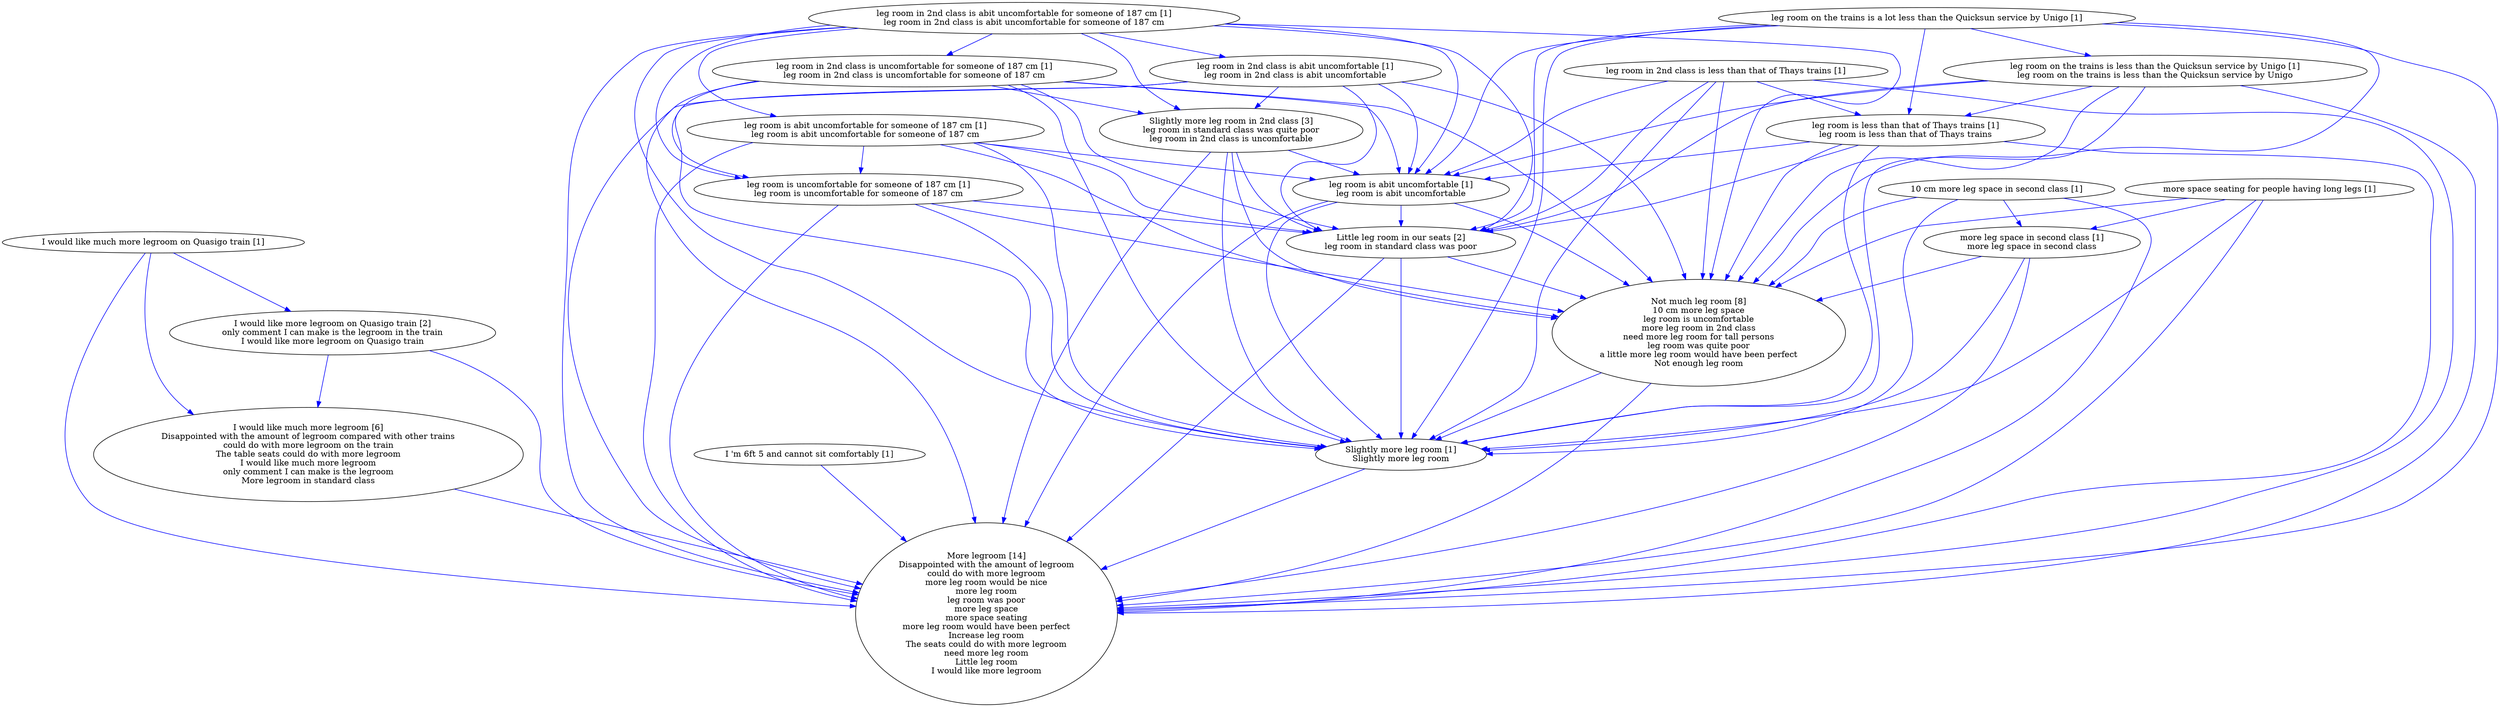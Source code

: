 digraph collapsedGraph {
"Slightly more leg room in 2nd class [3]\nleg room in standard class was quite poor\nleg room in 2nd class is uncomfortable""I would like much more legroom [6]\nDisappointed with the amount of legroom compared with other trains\ncould do with more legroom on the train\nThe table seats could do with more legroom\nI would like much more legroom\nonly comment I can make is the legroom\nMore legroom in standard class""More legroom [14]\nDisappointed with the amount of legroom\ncould do with more legroom\nmore leg room would be nice\nmore leg room\nleg room was poor\nmore leg space\nmore space seating\nmore leg room would have been perfect\nIncrease leg room\nThe seats could do with more legroom\nneed more leg room\nLittle leg room\nI would like more legroom""Little leg room in our seats [2]\nleg room in standard class was poor""I would like more legroom on Quasigo train [2]\nonly comment I can make is the legroom in the train\nI would like more legroom on Quasigo train""Not much leg room [8]\n10 cm more leg space\nleg room is uncomfortable\nmore leg room in 2nd class\nneed more leg room for tall persons\nleg room was quite poor\na little more leg room would have been perfect\nNot enough leg room""10 cm more leg space in second class [1]""more leg space in second class [1]\nmore leg space in second class""I 'm 6ft 5 and cannot sit comfortably [1]""I would like much more legroom on Quasigo train [1]""Slightly more leg room [1]\nSlightly more leg room""leg room in 2nd class is abit uncomfortable for someone of 187 cm [1]\nleg room in 2nd class is abit uncomfortable for someone of 187 cm""leg room is abit uncomfortable for someone of 187 cm [1]\nleg room is abit uncomfortable for someone of 187 cm""leg room is abit uncomfortable [1]\nleg room is abit uncomfortable""leg room is uncomfortable for someone of 187 cm [1]\nleg room is uncomfortable for someone of 187 cm""leg room in 2nd class is abit uncomfortable [1]\nleg room in 2nd class is abit uncomfortable""leg room in 2nd class is uncomfortable for someone of 187 cm [1]\nleg room in 2nd class is uncomfortable for someone of 187 cm""leg room in 2nd class is less than that of Thays trains [1]""leg room is less than that of Thays trains [1]\nleg room is less than that of Thays trains""leg room on the trains is a lot less than the Quicksun service by Unigo [1]""leg room on the trains is less than the Quicksun service by Unigo [1]\nleg room on the trains is less than the Quicksun service by Unigo""more space seating for people having long legs [1]""leg room in 2nd class is abit uncomfortable [1]\nleg room in 2nd class is abit uncomfortable" -> "Little leg room in our seats [2]\nleg room in standard class was poor" [color=blue]
"Slightly more leg room in 2nd class [3]\nleg room in standard class was quite poor\nleg room in 2nd class is uncomfortable" -> "Slightly more leg room [1]\nSlightly more leg room" [color=blue]
"Slightly more leg room in 2nd class [3]\nleg room in standard class was quite poor\nleg room in 2nd class is uncomfortable" -> "More legroom [14]\nDisappointed with the amount of legroom\ncould do with more legroom\nmore leg room would be nice\nmore leg room\nleg room was poor\nmore leg space\nmore space seating\nmore leg room would have been perfect\nIncrease leg room\nThe seats could do with more legroom\nneed more leg room\nLittle leg room\nI would like more legroom" [color=blue]
"Not much leg room [8]\n10 cm more leg space\nleg room is uncomfortable\nmore leg room in 2nd class\nneed more leg room for tall persons\nleg room was quite poor\na little more leg room would have been perfect\nNot enough leg room" -> "More legroom [14]\nDisappointed with the amount of legroom\ncould do with more legroom\nmore leg room would be nice\nmore leg room\nleg room was poor\nmore leg space\nmore space seating\nmore leg room would have been perfect\nIncrease leg room\nThe seats could do with more legroom\nneed more leg room\nLittle leg room\nI would like more legroom" [color=blue]
"leg room on the trains is less than the Quicksun service by Unigo [1]\nleg room on the trains is less than the Quicksun service by Unigo" -> "Slightly more leg room [1]\nSlightly more leg room" [color=blue]
"leg room on the trains is less than the Quicksun service by Unigo [1]\nleg room on the trains is less than the Quicksun service by Unigo" -> "leg room is abit uncomfortable [1]\nleg room is abit uncomfortable" [color=blue]
"leg room on the trains is less than the Quicksun service by Unigo [1]\nleg room on the trains is less than the Quicksun service by Unigo" -> "More legroom [14]\nDisappointed with the amount of legroom\ncould do with more legroom\nmore leg room would be nice\nmore leg room\nleg room was poor\nmore leg space\nmore space seating\nmore leg room would have been perfect\nIncrease leg room\nThe seats could do with more legroom\nneed more leg room\nLittle leg room\nI would like more legroom" [color=blue]
"leg room in 2nd class is abit uncomfortable for someone of 187 cm [1]\nleg room in 2nd class is abit uncomfortable for someone of 187 cm" -> "More legroom [14]\nDisappointed with the amount of legroom\ncould do with more legroom\nmore leg room would be nice\nmore leg room\nleg room was poor\nmore leg space\nmore space seating\nmore leg room would have been perfect\nIncrease leg room\nThe seats could do with more legroom\nneed more leg room\nLittle leg room\nI would like more legroom" [color=blue]
"leg room in 2nd class is abit uncomfortable for someone of 187 cm [1]\nleg room in 2nd class is abit uncomfortable for someone of 187 cm" -> "Slightly more leg room [1]\nSlightly more leg room" [color=blue]
"Slightly more leg room in 2nd class [3]\nleg room in standard class was quite poor\nleg room in 2nd class is uncomfortable" -> "leg room is abit uncomfortable [1]\nleg room is abit uncomfortable" [color=blue]
"more space seating for people having long legs [1]" -> "More legroom [14]\nDisappointed with the amount of legroom\ncould do with more legroom\nmore leg room would be nice\nmore leg room\nleg room was poor\nmore leg space\nmore space seating\nmore leg room would have been perfect\nIncrease leg room\nThe seats could do with more legroom\nneed more leg room\nLittle leg room\nI would like more legroom" [color=blue]
"more leg space in second class [1]\nmore leg space in second class" -> "Not much leg room [8]\n10 cm more leg space\nleg room is uncomfortable\nmore leg room in 2nd class\nneed more leg room for tall persons\nleg room was quite poor\na little more leg room would have been perfect\nNot enough leg room" [color=blue]
"more leg space in second class [1]\nmore leg space in second class" -> "More legroom [14]\nDisappointed with the amount of legroom\ncould do with more legroom\nmore leg room would be nice\nmore leg room\nleg room was poor\nmore leg space\nmore space seating\nmore leg room would have been perfect\nIncrease leg room\nThe seats could do with more legroom\nneed more leg room\nLittle leg room\nI would like more legroom" [color=blue]
"I 'm 6ft 5 and cannot sit comfortably [1]" -> "More legroom [14]\nDisappointed with the amount of legroom\ncould do with more legroom\nmore leg room would be nice\nmore leg room\nleg room was poor\nmore leg space\nmore space seating\nmore leg room would have been perfect\nIncrease leg room\nThe seats could do with more legroom\nneed more leg room\nLittle leg room\nI would like more legroom" [color=blue]
"10 cm more leg space in second class [1]" -> "Slightly more leg room [1]\nSlightly more leg room" [color=blue]
"leg room in 2nd class is uncomfortable for someone of 187 cm [1]\nleg room in 2nd class is uncomfortable for someone of 187 cm" -> "More legroom [14]\nDisappointed with the amount of legroom\ncould do with more legroom\nmore leg room would be nice\nmore leg room\nleg room was poor\nmore leg space\nmore space seating\nmore leg room would have been perfect\nIncrease leg room\nThe seats could do with more legroom\nneed more leg room\nLittle leg room\nI would like more legroom" [color=blue]
"leg room in 2nd class is uncomfortable for someone of 187 cm [1]\nleg room in 2nd class is uncomfortable for someone of 187 cm" -> "Slightly more leg room [1]\nSlightly more leg room" [color=blue]
"leg room on the trains is a lot less than the Quicksun service by Unigo [1]" -> "Not much leg room [8]\n10 cm more leg space\nleg room is uncomfortable\nmore leg room in 2nd class\nneed more leg room for tall persons\nleg room was quite poor\na little more leg room would have been perfect\nNot enough leg room" [color=blue]
"leg room is less than that of Thays trains [1]\nleg room is less than that of Thays trains" -> "More legroom [14]\nDisappointed with the amount of legroom\ncould do with more legroom\nmore leg room would be nice\nmore leg room\nleg room was poor\nmore leg space\nmore space seating\nmore leg room would have been perfect\nIncrease leg room\nThe seats could do with more legroom\nneed more leg room\nLittle leg room\nI would like more legroom" [color=blue]
"leg room is less than that of Thays trains [1]\nleg room is less than that of Thays trains" -> "leg room is abit uncomfortable [1]\nleg room is abit uncomfortable" [color=blue]
"Slightly more leg room in 2nd class [3]\nleg room in standard class was quite poor\nleg room in 2nd class is uncomfortable" -> "Not much leg room [8]\n10 cm more leg space\nleg room is uncomfortable\nmore leg room in 2nd class\nneed more leg room for tall persons\nleg room was quite poor\na little more leg room would have been perfect\nNot enough leg room" [color=blue]
"leg room is uncomfortable for someone of 187 cm [1]\nleg room is uncomfortable for someone of 187 cm" -> "More legroom [14]\nDisappointed with the amount of legroom\ncould do with more legroom\nmore leg room would be nice\nmore leg room\nleg room was poor\nmore leg space\nmore space seating\nmore leg room would have been perfect\nIncrease leg room\nThe seats could do with more legroom\nneed more leg room\nLittle leg room\nI would like more legroom" [color=blue]
"leg room is less than that of Thays trains [1]\nleg room is less than that of Thays trains" -> "Slightly more leg room [1]\nSlightly more leg room" [color=blue]
"leg room on the trains is a lot less than the Quicksun service by Unigo [1]" -> "Little leg room in our seats [2]\nleg room in standard class was poor" [color=blue]
"leg room on the trains is a lot less than the Quicksun service by Unigo [1]" -> "leg room is less than that of Thays trains [1]\nleg room is less than that of Thays trains" [color=blue]
"leg room is uncomfortable for someone of 187 cm [1]\nleg room is uncomfortable for someone of 187 cm" -> "Little leg room in our seats [2]\nleg room in standard class was poor" [color=blue]
"leg room in 2nd class is uncomfortable for someone of 187 cm [1]\nleg room in 2nd class is uncomfortable for someone of 187 cm" -> "Little leg room in our seats [2]\nleg room in standard class was poor" [color=blue]
"leg room is uncomfortable for someone of 187 cm [1]\nleg room is uncomfortable for someone of 187 cm" -> "Slightly more leg room [1]\nSlightly more leg room" [color=blue]
"leg room in 2nd class is uncomfortable for someone of 187 cm [1]\nleg room in 2nd class is uncomfortable for someone of 187 cm" -> "Not much leg room [8]\n10 cm more leg space\nleg room is uncomfortable\nmore leg room in 2nd class\nneed more leg room for tall persons\nleg room was quite poor\na little more leg room would have been perfect\nNot enough leg room" [color=blue]
"leg room is less than that of Thays trains [1]\nleg room is less than that of Thays trains" -> "Not much leg room [8]\n10 cm more leg space\nleg room is uncomfortable\nmore leg room in 2nd class\nneed more leg room for tall persons\nleg room was quite poor\na little more leg room would have been perfect\nNot enough leg room" [color=blue]
"leg room is uncomfortable for someone of 187 cm [1]\nleg room is uncomfortable for someone of 187 cm" -> "Not much leg room [8]\n10 cm more leg space\nleg room is uncomfortable\nmore leg room in 2nd class\nneed more leg room for tall persons\nleg room was quite poor\na little more leg room would have been perfect\nNot enough leg room" [color=blue]
"leg room is less than that of Thays trains [1]\nleg room is less than that of Thays trains" -> "Little leg room in our seats [2]\nleg room in standard class was poor" [color=blue]
"Slightly more leg room in 2nd class [3]\nleg room in standard class was quite poor\nleg room in 2nd class is uncomfortable" -> "Little leg room in our seats [2]\nleg room in standard class was poor" [color=blue]
"leg room in 2nd class is abit uncomfortable [1]\nleg room in 2nd class is abit uncomfortable" -> "More legroom [14]\nDisappointed with the amount of legroom\ncould do with more legroom\nmore leg room would be nice\nmore leg room\nleg room was poor\nmore leg space\nmore space seating\nmore leg room would have been perfect\nIncrease leg room\nThe seats could do with more legroom\nneed more leg room\nLittle leg room\nI would like more legroom" [color=blue]
"leg room in 2nd class is abit uncomfortable [1]\nleg room in 2nd class is abit uncomfortable" -> "Slightly more leg room [1]\nSlightly more leg room" [color=blue]
"Slightly more leg room [1]\nSlightly more leg room" -> "More legroom [14]\nDisappointed with the amount of legroom\ncould do with more legroom\nmore leg room would be nice\nmore leg room\nleg room was poor\nmore leg space\nmore space seating\nmore leg room would have been perfect\nIncrease leg room\nThe seats could do with more legroom\nneed more leg room\nLittle leg room\nI would like more legroom" [color=blue]
"I would like much more legroom [6]\nDisappointed with the amount of legroom compared with other trains\ncould do with more legroom on the train\nThe table seats could do with more legroom\nI would like much more legroom\nonly comment I can make is the legroom\nMore legroom in standard class" -> "More legroom [14]\nDisappointed with the amount of legroom\ncould do with more legroom\nmore leg room would be nice\nmore leg room\nleg room was poor\nmore leg space\nmore space seating\nmore leg room would have been perfect\nIncrease leg room\nThe seats could do with more legroom\nneed more leg room\nLittle leg room\nI would like more legroom" [color=blue]
"10 cm more leg space in second class [1]" -> "More legroom [14]\nDisappointed with the amount of legroom\ncould do with more legroom\nmore leg room would be nice\nmore leg room\nleg room was poor\nmore leg space\nmore space seating\nmore leg room would have been perfect\nIncrease leg room\nThe seats could do with more legroom\nneed more leg room\nLittle leg room\nI would like more legroom" [color=blue]
"10 cm more leg space in second class [1]" -> "Not much leg room [8]\n10 cm more leg space\nleg room is uncomfortable\nmore leg room in 2nd class\nneed more leg room for tall persons\nleg room was quite poor\na little more leg room would have been perfect\nNot enough leg room" [color=blue]
"leg room in 2nd class is less than that of Thays trains [1]" -> "More legroom [14]\nDisappointed with the amount of legroom\ncould do with more legroom\nmore leg room would be nice\nmore leg room\nleg room was poor\nmore leg space\nmore space seating\nmore leg room would have been perfect\nIncrease leg room\nThe seats could do with more legroom\nneed more leg room\nLittle leg room\nI would like more legroom" [color=blue]
"leg room in 2nd class is less than that of Thays trains [1]" -> "leg room is abit uncomfortable [1]\nleg room is abit uncomfortable" [color=blue]
"leg room in 2nd class is less than that of Thays trains [1]" -> "Slightly more leg room [1]\nSlightly more leg room" [color=blue]
"leg room is abit uncomfortable for someone of 187 cm [1]\nleg room is abit uncomfortable for someone of 187 cm" -> "Slightly more leg room [1]\nSlightly more leg room" [color=blue]
"leg room is abit uncomfortable for someone of 187 cm [1]\nleg room is abit uncomfortable for someone of 187 cm" -> "More legroom [14]\nDisappointed with the amount of legroom\ncould do with more legroom\nmore leg room would be nice\nmore leg room\nleg room was poor\nmore leg space\nmore space seating\nmore leg room would have been perfect\nIncrease leg room\nThe seats could do with more legroom\nneed more leg room\nLittle leg room\nI would like more legroom" [color=blue]
"leg room is abit uncomfortable [1]\nleg room is abit uncomfortable" -> "Slightly more leg room [1]\nSlightly more leg room" [color=blue]
"leg room is abit uncomfortable [1]\nleg room is abit uncomfortable" -> "More legroom [14]\nDisappointed with the amount of legroom\ncould do with more legroom\nmore leg room would be nice\nmore leg room\nleg room was poor\nmore leg space\nmore space seating\nmore leg room would have been perfect\nIncrease leg room\nThe seats could do with more legroom\nneed more leg room\nLittle leg room\nI would like more legroom" [color=blue]
"leg room is abit uncomfortable for someone of 187 cm [1]\nleg room is abit uncomfortable for someone of 187 cm" -> "Little leg room in our seats [2]\nleg room in standard class was poor" [color=blue]
"leg room is abit uncomfortable for someone of 187 cm [1]\nleg room is abit uncomfortable for someone of 187 cm" -> "Not much leg room [8]\n10 cm more leg space\nleg room is uncomfortable\nmore leg room in 2nd class\nneed more leg room for tall persons\nleg room was quite poor\na little more leg room would have been perfect\nNot enough leg room" [color=blue]
"leg room on the trains is less than the Quicksun service by Unigo [1]\nleg room on the trains is less than the Quicksun service by Unigo" -> "Not much leg room [8]\n10 cm more leg space\nleg room is uncomfortable\nmore leg room in 2nd class\nneed more leg room for tall persons\nleg room was quite poor\na little more leg room would have been perfect\nNot enough leg room" [color=blue]
"leg room on the trains is less than the Quicksun service by Unigo [1]\nleg room on the trains is less than the Quicksun service by Unigo" -> "leg room is less than that of Thays trains [1]\nleg room is less than that of Thays trains" [color=blue]
"leg room on the trains is less than the Quicksun service by Unigo [1]\nleg room on the trains is less than the Quicksun service by Unigo" -> "Little leg room in our seats [2]\nleg room in standard class was poor" [color=blue]
"leg room on the trains is a lot less than the Quicksun service by Unigo [1]" -> "More legroom [14]\nDisappointed with the amount of legroom\ncould do with more legroom\nmore leg room would be nice\nmore leg room\nleg room was poor\nmore leg space\nmore space seating\nmore leg room would have been perfect\nIncrease leg room\nThe seats could do with more legroom\nneed more leg room\nLittle leg room\nI would like more legroom" [color=blue]
"leg room on the trains is a lot less than the Quicksun service by Unigo [1]" -> "leg room is abit uncomfortable [1]\nleg room is abit uncomfortable" [color=blue]
"I would like much more legroom on Quasigo train [1]" -> "I would like much more legroom [6]\nDisappointed with the amount of legroom compared with other trains\ncould do with more legroom on the train\nThe table seats could do with more legroom\nI would like much more legroom\nonly comment I can make is the legroom\nMore legroom in standard class" [color=blue]
"leg room in 2nd class is less than that of Thays trains [1]" -> "Little leg room in our seats [2]\nleg room in standard class was poor" [color=blue]
"leg room on the trains is a lot less than the Quicksun service by Unigo [1]" -> "Slightly more leg room [1]\nSlightly more leg room" [color=blue]
"leg room in 2nd class is less than that of Thays trains [1]" -> "Not much leg room [8]\n10 cm more leg space\nleg room is uncomfortable\nmore leg room in 2nd class\nneed more leg room for tall persons\nleg room was quite poor\na little more leg room would have been perfect\nNot enough leg room" [color=blue]
"I would like much more legroom on Quasigo train [1]" -> "I would like more legroom on Quasigo train [2]\nonly comment I can make is the legroom in the train\nI would like more legroom on Quasigo train" [color=blue]
"Little leg room in our seats [2]\nleg room in standard class was poor" -> "Slightly more leg room [1]\nSlightly more leg room" [color=blue]
"Little leg room in our seats [2]\nleg room in standard class was poor" -> "More legroom [14]\nDisappointed with the amount of legroom\ncould do with more legroom\nmore leg room would be nice\nmore leg room\nleg room was poor\nmore leg space\nmore space seating\nmore leg room would have been perfect\nIncrease leg room\nThe seats could do with more legroom\nneed more leg room\nLittle leg room\nI would like more legroom" [color=blue]
"I would like much more legroom on Quasigo train [1]" -> "More legroom [14]\nDisappointed with the amount of legroom\ncould do with more legroom\nmore leg room would be nice\nmore leg room\nleg room was poor\nmore leg space\nmore space seating\nmore leg room would have been perfect\nIncrease leg room\nThe seats could do with more legroom\nneed more leg room\nLittle leg room\nI would like more legroom" [color=blue]
"I would like more legroom on Quasigo train [2]\nonly comment I can make is the legroom in the train\nI would like more legroom on Quasigo train" -> "I would like much more legroom [6]\nDisappointed with the amount of legroom compared with other trains\ncould do with more legroom on the train\nThe table seats could do with more legroom\nI would like much more legroom\nonly comment I can make is the legroom\nMore legroom in standard class" [color=blue]
"leg room in 2nd class is abit uncomfortable [1]\nleg room in 2nd class is abit uncomfortable" -> "Slightly more leg room in 2nd class [3]\nleg room in standard class was quite poor\nleg room in 2nd class is uncomfortable" [color=blue]
"more space seating for people having long legs [1]" -> "more leg space in second class [1]\nmore leg space in second class" [color=blue]
"leg room is abit uncomfortable [1]\nleg room is abit uncomfortable" -> "Little leg room in our seats [2]\nleg room in standard class was poor" [color=blue]
"more space seating for people having long legs [1]" -> "Slightly more leg room [1]\nSlightly more leg room" [color=blue]
"leg room in 2nd class is abit uncomfortable [1]\nleg room in 2nd class is abit uncomfortable" -> "Not much leg room [8]\n10 cm more leg space\nleg room is uncomfortable\nmore leg room in 2nd class\nneed more leg room for tall persons\nleg room was quite poor\na little more leg room would have been perfect\nNot enough leg room" [color=blue]
"leg room in 2nd class is abit uncomfortable for someone of 187 cm [1]\nleg room in 2nd class is abit uncomfortable for someone of 187 cm" -> "Slightly more leg room in 2nd class [3]\nleg room in standard class was quite poor\nleg room in 2nd class is uncomfortable" [color=blue]
"leg room is abit uncomfortable [1]\nleg room is abit uncomfortable" -> "Not much leg room [8]\n10 cm more leg space\nleg room is uncomfortable\nmore leg room in 2nd class\nneed more leg room for tall persons\nleg room was quite poor\na little more leg room would have been perfect\nNot enough leg room" [color=blue]
"I would like more legroom on Quasigo train [2]\nonly comment I can make is the legroom in the train\nI would like more legroom on Quasigo train" -> "More legroom [14]\nDisappointed with the amount of legroom\ncould do with more legroom\nmore leg room would be nice\nmore leg room\nleg room was poor\nmore leg space\nmore space seating\nmore leg room would have been perfect\nIncrease leg room\nThe seats could do with more legroom\nneed more leg room\nLittle leg room\nI would like more legroom" [color=blue]
"leg room in 2nd class is abit uncomfortable for someone of 187 cm [1]\nleg room in 2nd class is abit uncomfortable for someone of 187 cm" -> "Little leg room in our seats [2]\nleg room in standard class was poor" [color=blue]
"more leg space in second class [1]\nmore leg space in second class" -> "Slightly more leg room [1]\nSlightly more leg room" [color=blue]
"leg room in 2nd class is abit uncomfortable for someone of 187 cm [1]\nleg room in 2nd class is abit uncomfortable for someone of 187 cm" -> "Not much leg room [8]\n10 cm more leg space\nleg room is uncomfortable\nmore leg room in 2nd class\nneed more leg room for tall persons\nleg room was quite poor\na little more leg room would have been perfect\nNot enough leg room" [color=blue]
"10 cm more leg space in second class [1]" -> "more leg space in second class [1]\nmore leg space in second class" [color=blue]
"leg room in 2nd class is abit uncomfortable for someone of 187 cm [1]\nleg room in 2nd class is abit uncomfortable for someone of 187 cm" -> "leg room is abit uncomfortable for someone of 187 cm [1]\nleg room is abit uncomfortable for someone of 187 cm" [color=blue]
"leg room is abit uncomfortable for someone of 187 cm [1]\nleg room is abit uncomfortable for someone of 187 cm" -> "leg room is abit uncomfortable [1]\nleg room is abit uncomfortable" [color=blue]
"leg room is abit uncomfortable for someone of 187 cm [1]\nleg room is abit uncomfortable for someone of 187 cm" -> "leg room is uncomfortable for someone of 187 cm [1]\nleg room is uncomfortable for someone of 187 cm" [color=blue]
"leg room in 2nd class is abit uncomfortable for someone of 187 cm [1]\nleg room in 2nd class is abit uncomfortable for someone of 187 cm" -> "leg room in 2nd class is abit uncomfortable [1]\nleg room in 2nd class is abit uncomfortable" [color=blue]
"leg room in 2nd class is abit uncomfortable [1]\nleg room in 2nd class is abit uncomfortable" -> "leg room is abit uncomfortable [1]\nleg room is abit uncomfortable" [color=blue]
"leg room in 2nd class is abit uncomfortable for someone of 187 cm [1]\nleg room in 2nd class is abit uncomfortable for someone of 187 cm" -> "leg room in 2nd class is uncomfortable for someone of 187 cm [1]\nleg room in 2nd class is uncomfortable for someone of 187 cm" [color=blue]
"leg room in 2nd class is uncomfortable for someone of 187 cm [1]\nleg room in 2nd class is uncomfortable for someone of 187 cm" -> "leg room is uncomfortable for someone of 187 cm [1]\nleg room is uncomfortable for someone of 187 cm" [color=blue]
"leg room in 2nd class is abit uncomfortable for someone of 187 cm [1]\nleg room in 2nd class is abit uncomfortable for someone of 187 cm" -> "leg room is uncomfortable for someone of 187 cm [1]\nleg room is uncomfortable for someone of 187 cm" [color=blue]
"leg room in 2nd class is abit uncomfortable for someone of 187 cm [1]\nleg room in 2nd class is abit uncomfortable for someone of 187 cm" -> "leg room is abit uncomfortable [1]\nleg room is abit uncomfortable" [color=blue]
"leg room in 2nd class is less than that of Thays trains [1]" -> "leg room is less than that of Thays trains [1]\nleg room is less than that of Thays trains" [color=blue]
"leg room on the trains is a lot less than the Quicksun service by Unigo [1]" -> "leg room on the trains is less than the Quicksun service by Unigo [1]\nleg room on the trains is less than the Quicksun service by Unigo" [color=blue]
"Not much leg room [8]\n10 cm more leg space\nleg room is uncomfortable\nmore leg room in 2nd class\nneed more leg room for tall persons\nleg room was quite poor\na little more leg room would have been perfect\nNot enough leg room" -> "Slightly more leg room [1]\nSlightly more leg room" [color=blue]
"leg room in 2nd class is uncomfortable for someone of 187 cm [1]\nleg room in 2nd class is uncomfortable for someone of 187 cm" -> "Slightly more leg room in 2nd class [3]\nleg room in standard class was quite poor\nleg room in 2nd class is uncomfortable" [color=blue]
"leg room in 2nd class is uncomfortable for someone of 187 cm [1]\nleg room in 2nd class is uncomfortable for someone of 187 cm" -> "leg room is abit uncomfortable [1]\nleg room is abit uncomfortable" [color=blue]
"Little leg room in our seats [2]\nleg room in standard class was poor" -> "Not much leg room [8]\n10 cm more leg space\nleg room is uncomfortable\nmore leg room in 2nd class\nneed more leg room for tall persons\nleg room was quite poor\na little more leg room would have been perfect\nNot enough leg room" [color=blue]
"more space seating for people having long legs [1]" -> "Not much leg room [8]\n10 cm more leg space\nleg room is uncomfortable\nmore leg room in 2nd class\nneed more leg room for tall persons\nleg room was quite poor\na little more leg room would have been perfect\nNot enough leg room" [color=blue]
}